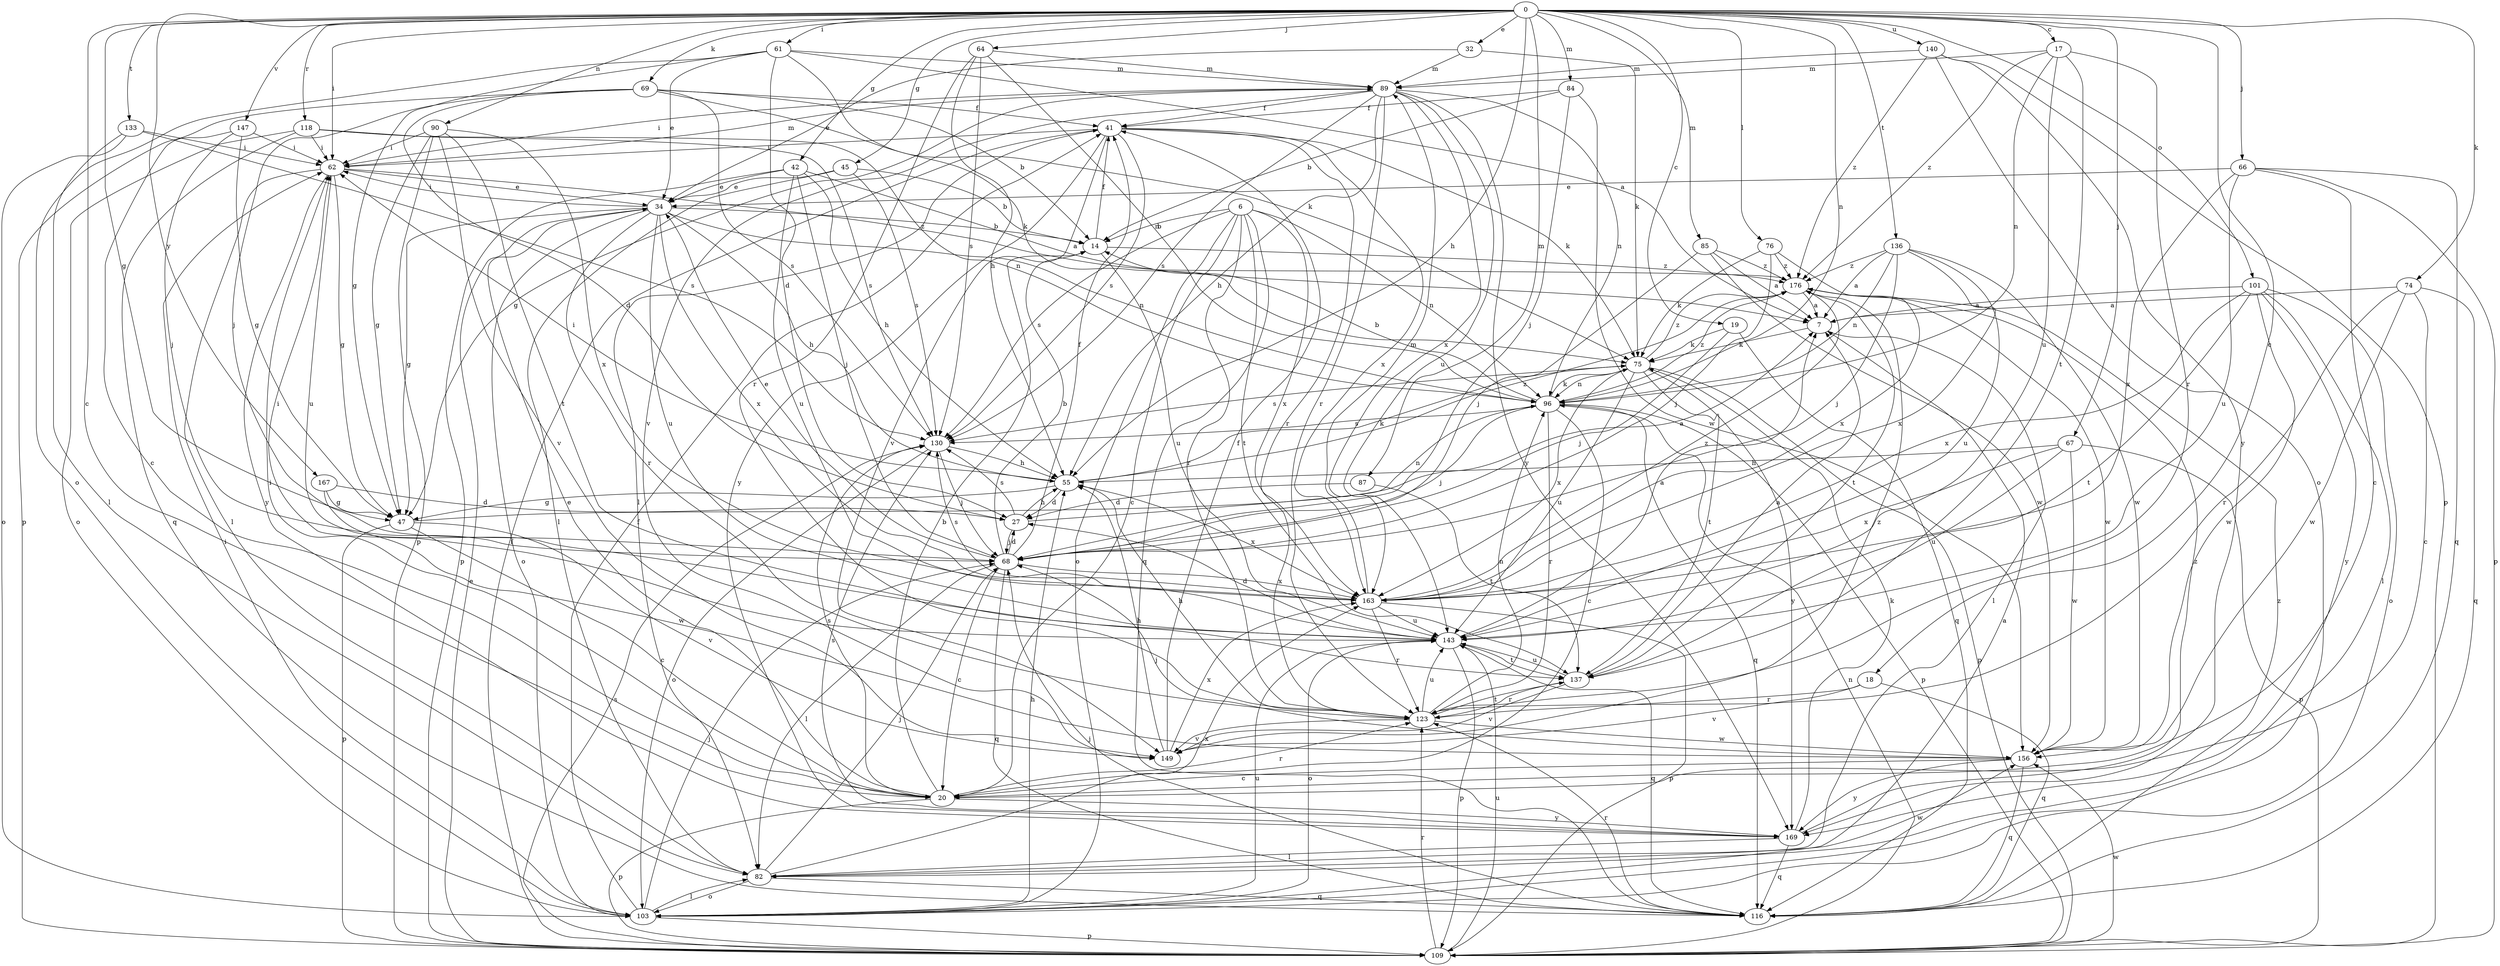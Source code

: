 strict digraph  {
0;
6;
7;
14;
17;
18;
19;
20;
27;
32;
34;
41;
42;
45;
47;
55;
61;
62;
64;
66;
67;
68;
69;
74;
75;
76;
82;
84;
85;
87;
89;
90;
96;
101;
103;
109;
116;
118;
123;
130;
133;
136;
137;
140;
143;
147;
149;
156;
163;
167;
169;
176;
0 -> 17  [label=c];
0 -> 18  [label=c];
0 -> 19  [label=c];
0 -> 20  [label=c];
0 -> 32  [label=e];
0 -> 42  [label=g];
0 -> 45  [label=g];
0 -> 47  [label=g];
0 -> 55  [label=h];
0 -> 61  [label=i];
0 -> 62  [label=i];
0 -> 64  [label=j];
0 -> 66  [label=j];
0 -> 67  [label=j];
0 -> 69  [label=k];
0 -> 74  [label=k];
0 -> 76  [label=l];
0 -> 84  [label=m];
0 -> 85  [label=m];
0 -> 87  [label=m];
0 -> 90  [label=n];
0 -> 96  [label=n];
0 -> 101  [label=o];
0 -> 118  [label=r];
0 -> 133  [label=t];
0 -> 136  [label=t];
0 -> 140  [label=u];
0 -> 147  [label=v];
0 -> 167  [label=y];
6 -> 14  [label=b];
6 -> 20  [label=c];
6 -> 96  [label=n];
6 -> 103  [label=o];
6 -> 116  [label=q];
6 -> 123  [label=r];
6 -> 130  [label=s];
6 -> 137  [label=t];
6 -> 163  [label=x];
7 -> 75  [label=k];
7 -> 82  [label=l];
14 -> 41  [label=f];
14 -> 143  [label=u];
14 -> 176  [label=z];
17 -> 89  [label=m];
17 -> 96  [label=n];
17 -> 123  [label=r];
17 -> 137  [label=t];
17 -> 143  [label=u];
17 -> 176  [label=z];
18 -> 116  [label=q];
18 -> 123  [label=r];
18 -> 149  [label=v];
19 -> 68  [label=j];
19 -> 75  [label=k];
19 -> 116  [label=q];
20 -> 14  [label=b];
20 -> 34  [label=e];
20 -> 62  [label=i];
20 -> 109  [label=p];
20 -> 123  [label=r];
20 -> 130  [label=s];
20 -> 169  [label=y];
27 -> 55  [label=h];
27 -> 68  [label=j];
27 -> 96  [label=n];
27 -> 130  [label=s];
32 -> 34  [label=e];
32 -> 75  [label=k];
32 -> 89  [label=m];
34 -> 14  [label=b];
34 -> 47  [label=g];
34 -> 55  [label=h];
34 -> 62  [label=i];
34 -> 96  [label=n];
34 -> 103  [label=o];
34 -> 123  [label=r];
34 -> 143  [label=u];
34 -> 163  [label=x];
41 -> 62  [label=i];
41 -> 75  [label=k];
41 -> 82  [label=l];
41 -> 123  [label=r];
41 -> 130  [label=s];
41 -> 149  [label=v];
41 -> 163  [label=x];
41 -> 169  [label=y];
42 -> 7  [label=a];
42 -> 34  [label=e];
42 -> 55  [label=h];
42 -> 68  [label=j];
42 -> 109  [label=p];
42 -> 143  [label=u];
45 -> 14  [label=b];
45 -> 34  [label=e];
45 -> 82  [label=l];
45 -> 130  [label=s];
47 -> 7  [label=a];
47 -> 20  [label=c];
47 -> 109  [label=p];
47 -> 149  [label=v];
55 -> 27  [label=d];
55 -> 47  [label=g];
55 -> 62  [label=i];
55 -> 75  [label=k];
55 -> 163  [label=x];
55 -> 176  [label=z];
61 -> 7  [label=a];
61 -> 27  [label=d];
61 -> 34  [label=e];
61 -> 47  [label=g];
61 -> 75  [label=k];
61 -> 89  [label=m];
61 -> 103  [label=o];
62 -> 34  [label=e];
62 -> 47  [label=g];
62 -> 82  [label=l];
62 -> 89  [label=m];
62 -> 143  [label=u];
62 -> 169  [label=y];
62 -> 176  [label=z];
64 -> 55  [label=h];
64 -> 89  [label=m];
64 -> 96  [label=n];
64 -> 123  [label=r];
64 -> 130  [label=s];
66 -> 20  [label=c];
66 -> 34  [label=e];
66 -> 109  [label=p];
66 -> 116  [label=q];
66 -> 143  [label=u];
66 -> 163  [label=x];
67 -> 55  [label=h];
67 -> 109  [label=p];
67 -> 143  [label=u];
67 -> 156  [label=w];
67 -> 163  [label=x];
68 -> 14  [label=b];
68 -> 20  [label=c];
68 -> 27  [label=d];
68 -> 34  [label=e];
68 -> 41  [label=f];
68 -> 82  [label=l];
68 -> 116  [label=q];
68 -> 163  [label=x];
69 -> 14  [label=b];
69 -> 27  [label=d];
69 -> 41  [label=f];
69 -> 68  [label=j];
69 -> 75  [label=k];
69 -> 109  [label=p];
69 -> 130  [label=s];
74 -> 7  [label=a];
74 -> 20  [label=c];
74 -> 116  [label=q];
74 -> 123  [label=r];
74 -> 156  [label=w];
75 -> 96  [label=n];
75 -> 109  [label=p];
75 -> 130  [label=s];
75 -> 137  [label=t];
75 -> 143  [label=u];
75 -> 163  [label=x];
75 -> 169  [label=y];
75 -> 176  [label=z];
76 -> 68  [label=j];
76 -> 75  [label=k];
76 -> 163  [label=x];
76 -> 176  [label=z];
82 -> 68  [label=j];
82 -> 103  [label=o];
82 -> 116  [label=q];
82 -> 156  [label=w];
82 -> 163  [label=x];
84 -> 14  [label=b];
84 -> 41  [label=f];
84 -> 68  [label=j];
84 -> 156  [label=w];
85 -> 7  [label=a];
85 -> 68  [label=j];
85 -> 156  [label=w];
85 -> 176  [label=z];
87 -> 27  [label=d];
87 -> 137  [label=t];
89 -> 41  [label=f];
89 -> 47  [label=g];
89 -> 55  [label=h];
89 -> 62  [label=i];
89 -> 96  [label=n];
89 -> 123  [label=r];
89 -> 130  [label=s];
89 -> 143  [label=u];
89 -> 149  [label=v];
89 -> 163  [label=x];
89 -> 169  [label=y];
90 -> 47  [label=g];
90 -> 62  [label=i];
90 -> 109  [label=p];
90 -> 137  [label=t];
90 -> 149  [label=v];
90 -> 163  [label=x];
96 -> 14  [label=b];
96 -> 20  [label=c];
96 -> 68  [label=j];
96 -> 75  [label=k];
96 -> 109  [label=p];
96 -> 116  [label=q];
96 -> 123  [label=r];
96 -> 130  [label=s];
96 -> 176  [label=z];
101 -> 7  [label=a];
101 -> 82  [label=l];
101 -> 103  [label=o];
101 -> 137  [label=t];
101 -> 156  [label=w];
101 -> 163  [label=x];
101 -> 169  [label=y];
103 -> 7  [label=a];
103 -> 41  [label=f];
103 -> 55  [label=h];
103 -> 62  [label=i];
103 -> 68  [label=j];
103 -> 82  [label=l];
103 -> 109  [label=p];
103 -> 143  [label=u];
109 -> 34  [label=e];
109 -> 41  [label=f];
109 -> 96  [label=n];
109 -> 123  [label=r];
109 -> 130  [label=s];
109 -> 143  [label=u];
109 -> 156  [label=w];
116 -> 68  [label=j];
116 -> 123  [label=r];
116 -> 176  [label=z];
118 -> 62  [label=i];
118 -> 96  [label=n];
118 -> 103  [label=o];
118 -> 116  [label=q];
118 -> 130  [label=s];
123 -> 55  [label=h];
123 -> 96  [label=n];
123 -> 137  [label=t];
123 -> 143  [label=u];
123 -> 149  [label=v];
123 -> 156  [label=w];
130 -> 55  [label=h];
130 -> 68  [label=j];
130 -> 103  [label=o];
133 -> 62  [label=i];
133 -> 82  [label=l];
133 -> 103  [label=o];
133 -> 130  [label=s];
136 -> 7  [label=a];
136 -> 68  [label=j];
136 -> 96  [label=n];
136 -> 143  [label=u];
136 -> 156  [label=w];
136 -> 163  [label=x];
136 -> 176  [label=z];
137 -> 7  [label=a];
137 -> 123  [label=r];
137 -> 143  [label=u];
137 -> 149  [label=v];
140 -> 89  [label=m];
140 -> 103  [label=o];
140 -> 109  [label=p];
140 -> 169  [label=y];
140 -> 176  [label=z];
143 -> 7  [label=a];
143 -> 27  [label=d];
143 -> 62  [label=i];
143 -> 103  [label=o];
143 -> 109  [label=p];
143 -> 116  [label=q];
143 -> 137  [label=t];
147 -> 20  [label=c];
147 -> 47  [label=g];
147 -> 62  [label=i];
147 -> 68  [label=j];
149 -> 41  [label=f];
149 -> 55  [label=h];
149 -> 163  [label=x];
149 -> 176  [label=z];
156 -> 20  [label=c];
156 -> 68  [label=j];
156 -> 116  [label=q];
156 -> 169  [label=y];
163 -> 89  [label=m];
163 -> 109  [label=p];
163 -> 123  [label=r];
163 -> 130  [label=s];
163 -> 143  [label=u];
163 -> 176  [label=z];
167 -> 27  [label=d];
167 -> 47  [label=g];
167 -> 156  [label=w];
169 -> 75  [label=k];
169 -> 82  [label=l];
169 -> 116  [label=q];
169 -> 130  [label=s];
169 -> 176  [label=z];
176 -> 7  [label=a];
176 -> 137  [label=t];
176 -> 156  [label=w];
}
